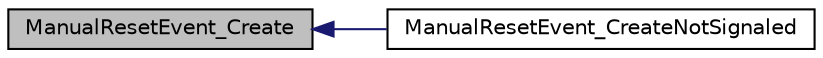 digraph G
{
  edge [fontname="Helvetica",fontsize="10",labelfontname="Helvetica",labelfontsize="10"];
  node [fontname="Helvetica",fontsize="10",shape=record];
  rankdir="LR";
  Node1 [label="ManualResetEvent_Create",height=0.2,width=0.4,color="black", fillcolor="grey75", style="filled" fontcolor="black"];
  Node1 -> Node2 [dir="back",color="midnightblue",fontsize="10",style="solid",fontname="Helvetica"];
  Node2 [label="ManualResetEvent_CreateNotSignaled",height=0.2,width=0.4,color="black", fillcolor="white", style="filled",URL="$_threads_8h.html#aea4abce1bd8c949beec4ec4b04a20dc9"];
}
